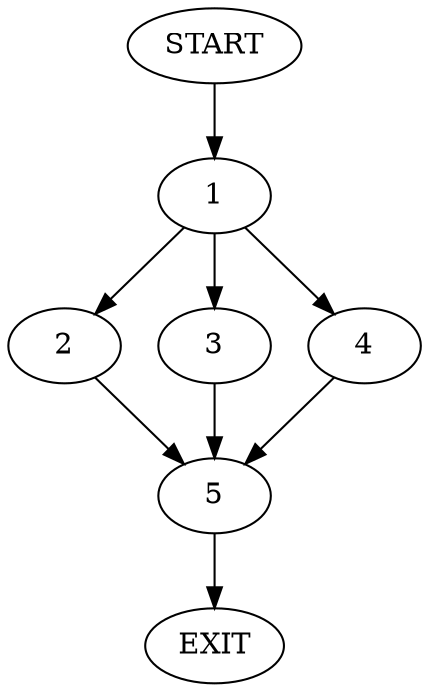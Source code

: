 digraph {
0 [label="START"]
6 [label="EXIT"]
0 -> 1
1 -> 2
1 -> 3
1 -> 4
4 -> 5
3 -> 5
2 -> 5
5 -> 6
}
